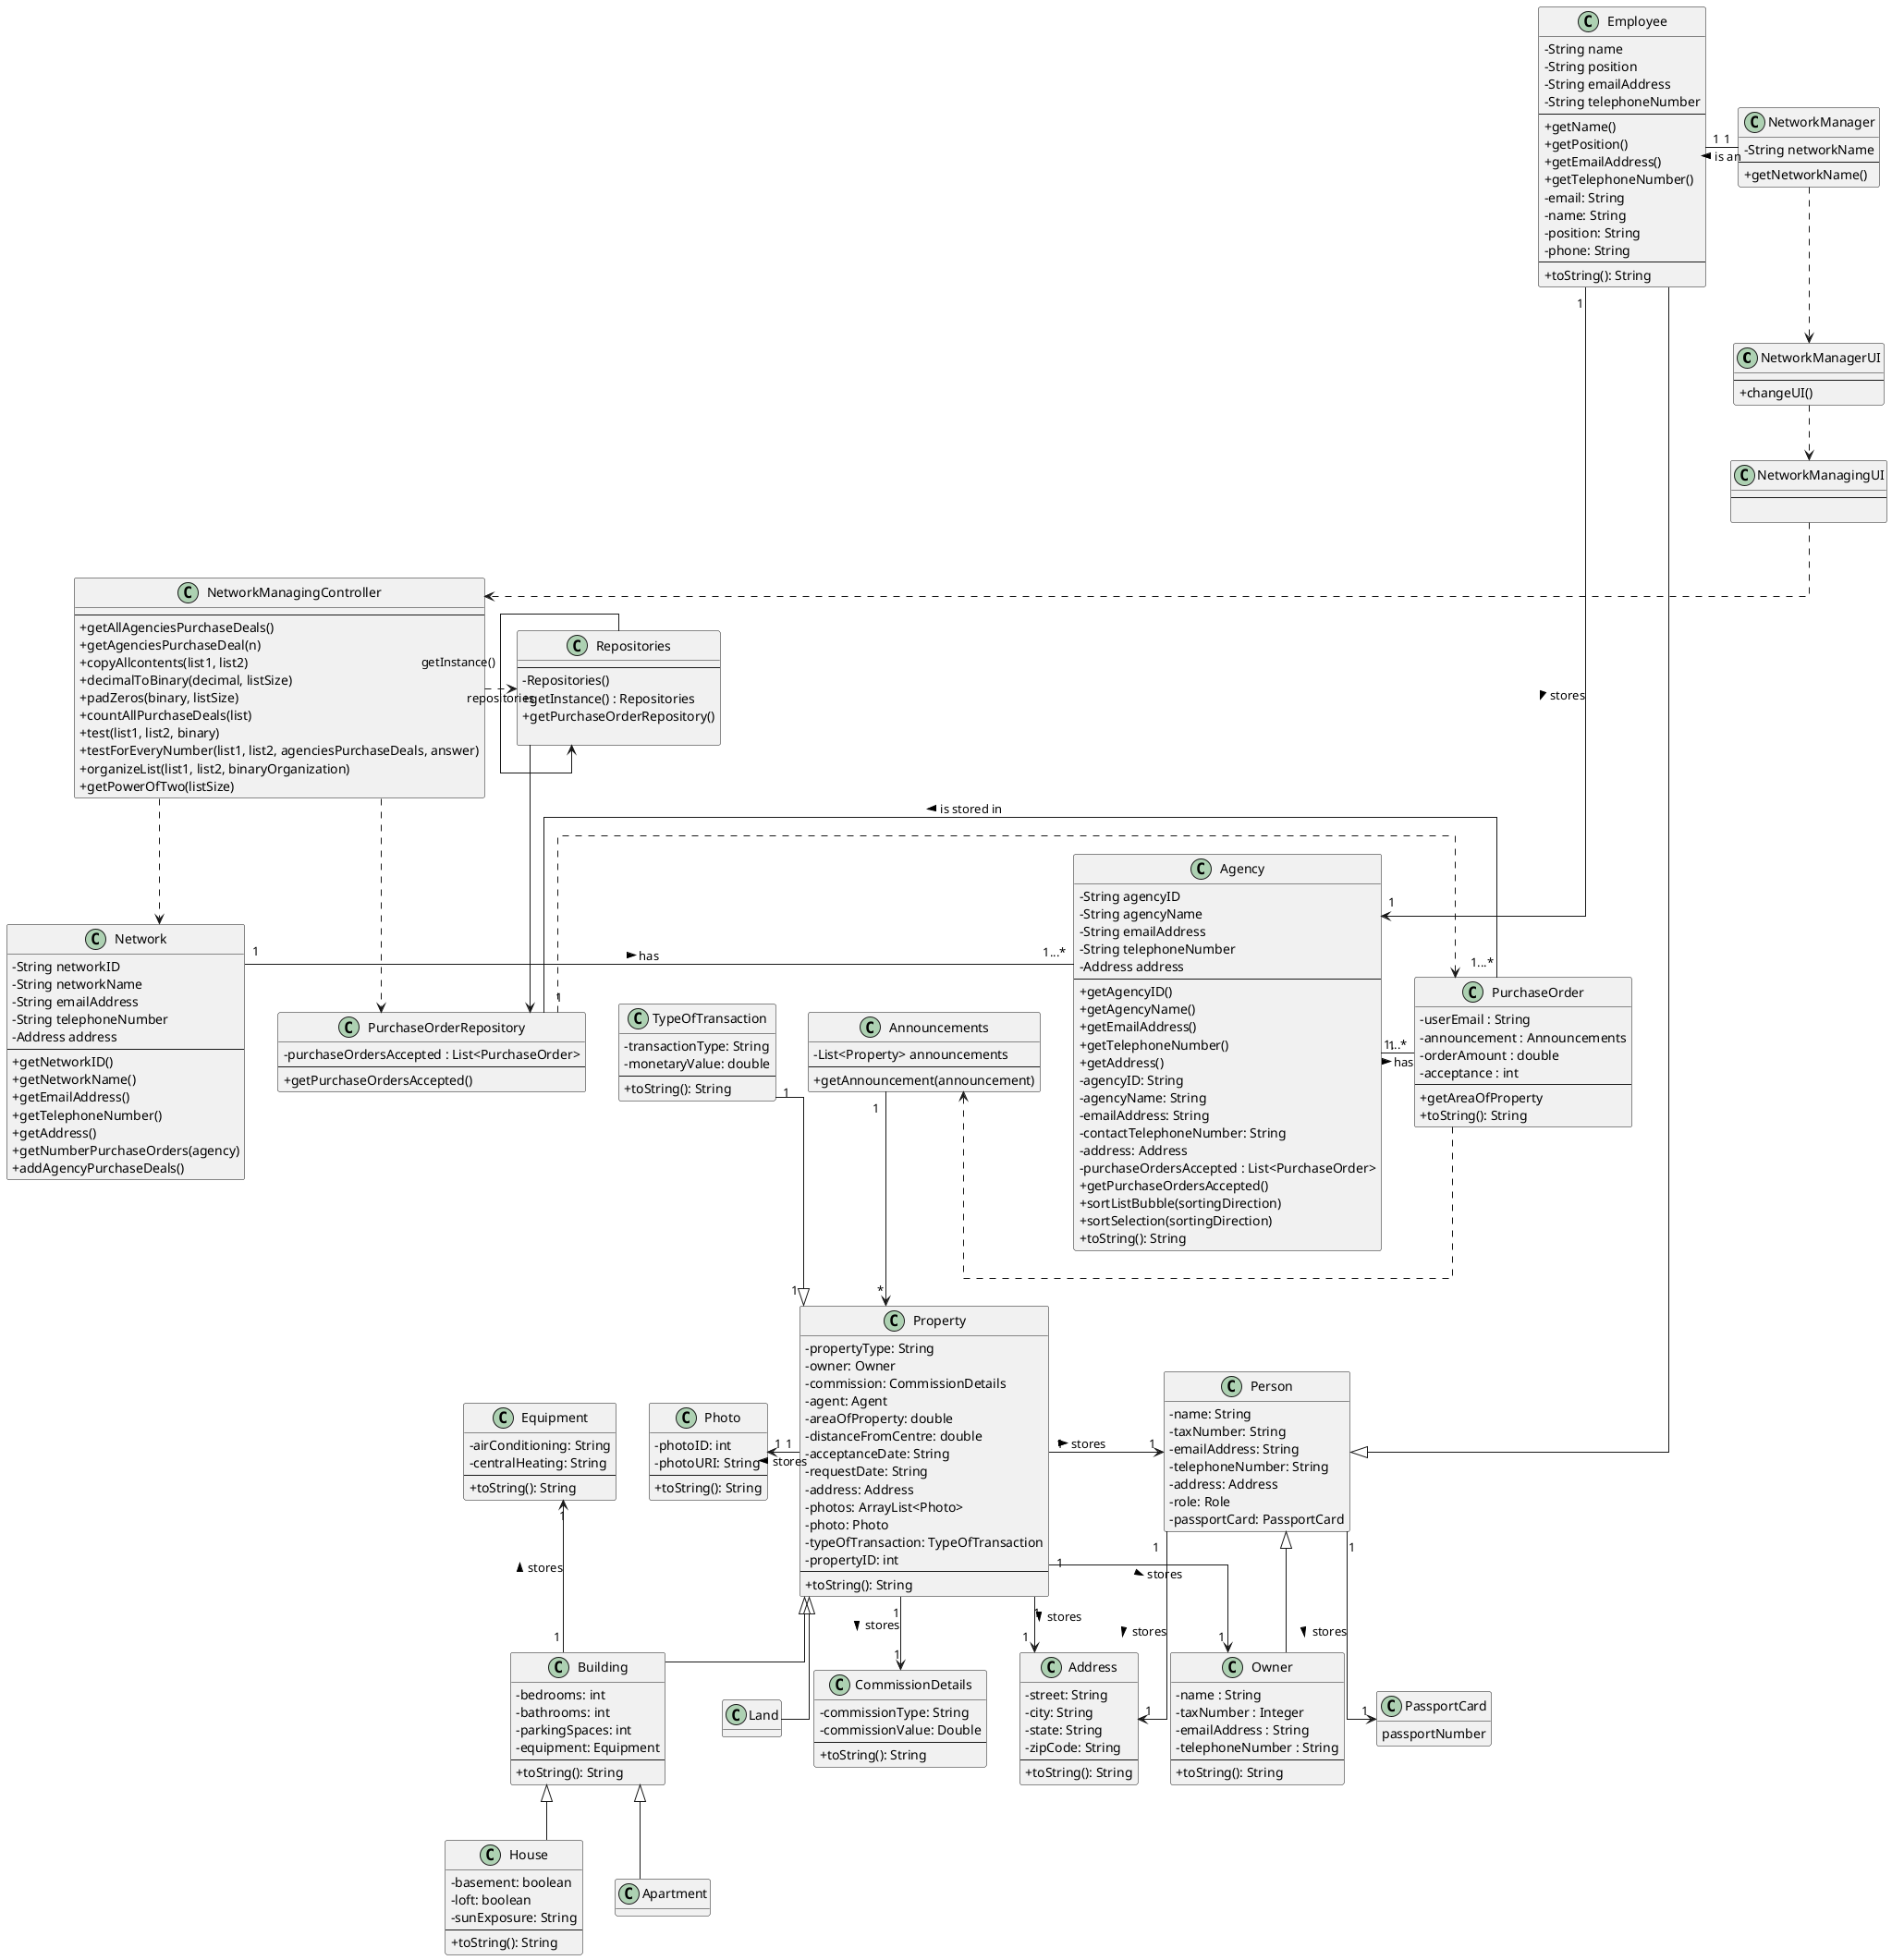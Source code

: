 @startuml
'skinparam monochrome true
skinparam packageStyle rectangle
skinparam shadowing false
skinparam linetype polyline
skinparam linetype ortho
skinparam classAttributeIconSize 0

hide methods

class NetworkManagerUI {
    ---
    +changeUI()
}

class NetworkManagingUI{
    ---

}

class NetworkManagingController{
    ---
    +getAllAgenciesPurchaseDeals()
    +getAgenciesPurchaseDeal(n)
    +copyAllcontents(list1, list2)
    +decimalToBinary(decimal, listSize)
    +padZeros(binary, listSize)
    +countAllPurchaseDeals(list)
    +test(list1, list2, binary)
    +testForEveryNumber(list1, list2, agenciesPurchaseDeals, answer)
    +organizeList(list1, list2, binaryOrganization)
    +getPowerOfTwo(listSize)
}

class Employee {
    -String name
    -String position
    -String emailAddress
    -String telephoneNumber
    ---
    +getName()
    +getPosition()
    +getEmailAddress()
    +getTelephoneNumber()
}

class Network {
    -String networkID
    -String networkName
    -String emailAddress
    -String telephoneNumber
    -Address address
    ---
    +getNetworkID()
    +getNetworkName()
    +getEmailAddress()
    +getTelephoneNumber()
    +getAddress()
    +getNumberPurchaseOrders(agency)
    +addAgencyPurchaseDeals()
}

class NetworkManager {
    -String networkName
    ---
    +getNetworkName()
}


class Agency{
    -String agencyID
    -String agencyName
    -String emailAddress
    -String telephoneNumber
    -Address address
    ---
    +getAgencyID()
    +getAgencyName()
    +getEmailAddress()
    +getTelephoneNumber()
    +getAddress()
}

class PurchaseOrderRepository{
    - purchaseOrdersAccepted : List<PurchaseOrder>
    ---
    +getPurchaseOrdersAccepted()
}

class Repositories {
    ---
    - Repositories()
    +getInstance() : Repositories
    +getPurchaseOrderRepository()

}

class PurchaseOrder{
    - userEmail : String
    - announcement : Announcements
    - orderAmount : double
    - acceptance : int
    ---
'    +PurchaseOrder(userEmail, propertyID, orderAmount, acceptance)
'    +getUser
'    +getOrderAmount
'    +getAcceptance
    +getAreaOfProperty
'    +setUser
'    +setAnnouncementID
'    +setOrderAmount
'    +setAcceptance
    +toString(): String
}

class Announcements {
    -List<Property> announcements
    ---
    +getAnnouncement(announcement)
}

class Property {
    - propertyType: String
    - owner: Owner
    - commission: CommissionDetails
    - agent: Agent
    - areaOfProperty: double
    - distanceFromCentre: double
    - acceptanceDate: String
    - requestDate: String
    - address: Address
    - photos: ArrayList<Photo>
    - photo: Photo
    - typeOfTransaction: TypeOfTransaction
    - propertyID: int
    ---
'    + setCommissionDetails(commission: CommissionDetails): void
'    + setPropertyType(propertyType: String): void
'    + setAgent(agent: Agent): void
'    + getAgent(): Agent
'    + getDistanceFromCentre(): double
'    + setDistanceFromCentre(distanceFromCentre: double): void
'    + getAreaOfProperty(): double
'    + setAreaOfProperty(areaOfProperty: double): void
'    + getAcceptanceDate(): String
'    + setAcceptanceDate(acceptanceDate: String): void
'    + getRequestDate(): String
'    + setRequestDate(requestDate: String): void
'    + getAddress(): Address
'    + getPropertyID(): int
'    + getPropertyType(): String
'    + setAddress(address: Address): void
'    + getPhoto(): Photo
'    + setPhoto(photoURI: String): void
'    + getTypeOfTransaction(): TypeOfTransaction
'    + setTypeOfTransaction(transactionType: String, monetaryValue: double): void
'    + IsListed(property: Property): boolean
    + toString(): String
'    + setAddres(street: String, city: String, state: String, zipCode: String): void
}

class CommissionDetails {
  - commissionType: String
  - commissionValue: Double
  --
  + toString(): String
'  + getCommissionValue(): Double
'  + getCommissionType(): String
}

class TypeOfTransaction {
  - transactionType: String
  - monetaryValue: double
  --
'  + getTransactionType(): String
'  + setTransactionType(transactionType: String): void
'  + getMonetaryValue(): double
'  + setMonetaryValue(monetaryValue: double): void
  + toString(): String
}

class Address {
  - street: String
  - city: String
  - state: String
  - zipCode: String
  --
'  + getStreet(): String
'  + setStreet(street: String): void
'  + getCity(): String
'  + setCity(city: String): void
'  + getState(): String
'  + setState(state: String): void
'  + getZipCode(): String
'  + setZipCode(zipCode: String): void
  + toString(): String
'  + equals(address2: Address): boolean
}

class Photo {
  - photoID: int
  - photoURI: String
  --
'  + getPhotoID(): int
'  + setPhotoID(photoID: int): void
'  + getPhotoURI(): String
'  + setPhotoURI(photoURI: String): void
  + toString(): String
}

class Building {
  - bedrooms: int
  - bathrooms: int
  - parkingSpaces: int
  - equipment: Equipment
  --
'  + getBathrooms(): int
'  + setBathrooms(bathrooms: int): void
'  + getBedrooms(): int
'  + setBedrooms(bedrooms: int): void
'  + getParkingSpaces(): int
'  + setParkingSpaces(parkingSpaces: int): void
  + toString(): String
}

class Equipment {
    - airConditioning: String
    - centralHeating: String
    ---
'    + getAirConditioning(): String
'    + getCentralHeating(): String
'    + setAirConditioning(airConditioning: String): void
'    + setCentralHeating(centralHeating: String): void
    + toString(): String
}

class House {
  - basement: boolean
  - loft: boolean
  - sunExposure: String
  --
'  + setBasement(basement: boolean): void
'  + getBasement(): boolean
'  + setLoft(loft: boolean): void
'  + getLoft(): boolean
'  + getSunExposure(): String
'  + setSunExposure(sunExposure: String): void
  + toString(): String
}



class Owner{
    - name : String
    - taxNumber : Integer
    - emailAddress : String
    - telephoneNumber : String
    ---
'    +getTelephoneNumber()
'    +getEmailAddress()
'    +getTaxNumber()
'    +getName()
'    -setTelephoneNumber()
'    -setEmailAddress()
'    -setTaxNumber()
'    -setName()
    +toString(): String
}

class Land{}

class PassportCard{
    passportNumber

    +getPassportNumber()
    -setPassportNumber()
}

class Apartment{}

class Agency {
    - agencyID: String
    - agencyName: String
    - emailAddress: String
    - contactTelephoneNumber: String
    - address: Address
    - purchaseOrdersAccepted : List<PurchaseOrder>
'    + getAgencyID(): String
'    + setAgencyID(agencyID: String): void
'    + getAgencyName(): String
'    + setAgencyName(agencyName: String): void
'    + getEmailAddress(): String
'    + setEmailAddress(emailAddress: String): void
'    + getContactTelephoneNumber(): String
'    + setContactTelephoneNumber(contactTelephoneNumber: String): void
'    + getAddress(): Address
'    + setAddress(address: Address): void
    +getPurchaseOrdersAccepted()
    +sortListBubble(sortingDirection)
    +sortSelection(sortingDirection)
    + toString(): String
}

class Employee {
    - email: String
    - name: String
    - position: String
    - phone: String
    ---
'    + Employee(email: String)
'    + equals(o: Object): boolean
'    + hashCode(): int
'    + hasEmail(email: String): boolean
'    + clone(): Employee
    + toString(): String
}


class Person {
    - name: String
    - taxNumber: String
    - emailAddress: String
    - telephoneNumber: String
    - address: Address
    - role: Role
    - passportCard: PassportCard
'    + getName(): String
'    + setName(name: String): void
'    + getTaxNumber(): String
'    + setTaxNumber(taxNumber: String): void
'    + getEmailAddress(): String
'    + setEmailAddress(emailAddress: String): void
'    + getTelephoneNumber(): String
'    + setTelephoneNumber(telephoneNumber: String): void
'    + getAddress(): Address
'    + setAddress(address: Address): void
'    + getRole(): Role
'    + setRole(role: Role): void
'    + getPassportCard(): PassportCard
'    + setPassportCard(passportCard: PassportCard): void
    + toString(): String
}



NetworkManagingController .> Repositories :repositories

PurchaseOrderRepository .> PurchaseOrder

PurchaseOrder .> Announcements

Repositories --> PurchaseOrderRepository
Repositories -> Repositories : getInstance()

Employee --|> Person

Person <|- Owner

Employee "1" -> "1" Agency : stores >

Property "1" -> "1" Person : stores >

Announcements "1" -down-> "*" Property

Property <|-- Land

TypeOfTransaction "1"  --|> "1" Property

Property "1" --> "1" Owner : stores >
Property "1" --> "1" Address : stores >

Person "1" --> "1" Address : stores >

Property "1" --> "1" CommissionDetails : stores >

Equipment "1" <-- "1" Building : stores <

Photo "1" <- "1" Property : stores <

Person "1" --> "1" PassportCard : stores >

Property <|-- Building

Building <|-- House
Building <|-- Apartment

Employee "1" --right "1" NetworkManager : < is an

NetworkManager ..down> NetworkManagerUI

NetworkManagerUI ..> NetworkManagingUI

NetworkManagingUI ..>NetworkManagingController

NetworkManagingController ..> Network
NetworkManagingController ..> PurchaseOrderRepository

Network "1" ---right "1...*" Agency : > has

Agency "1" ---right "1...*" PurchaseOrder : > has

PurchaseOrder "1...*" --right "1"PurchaseOrderRepository : > is stored in
@enduml